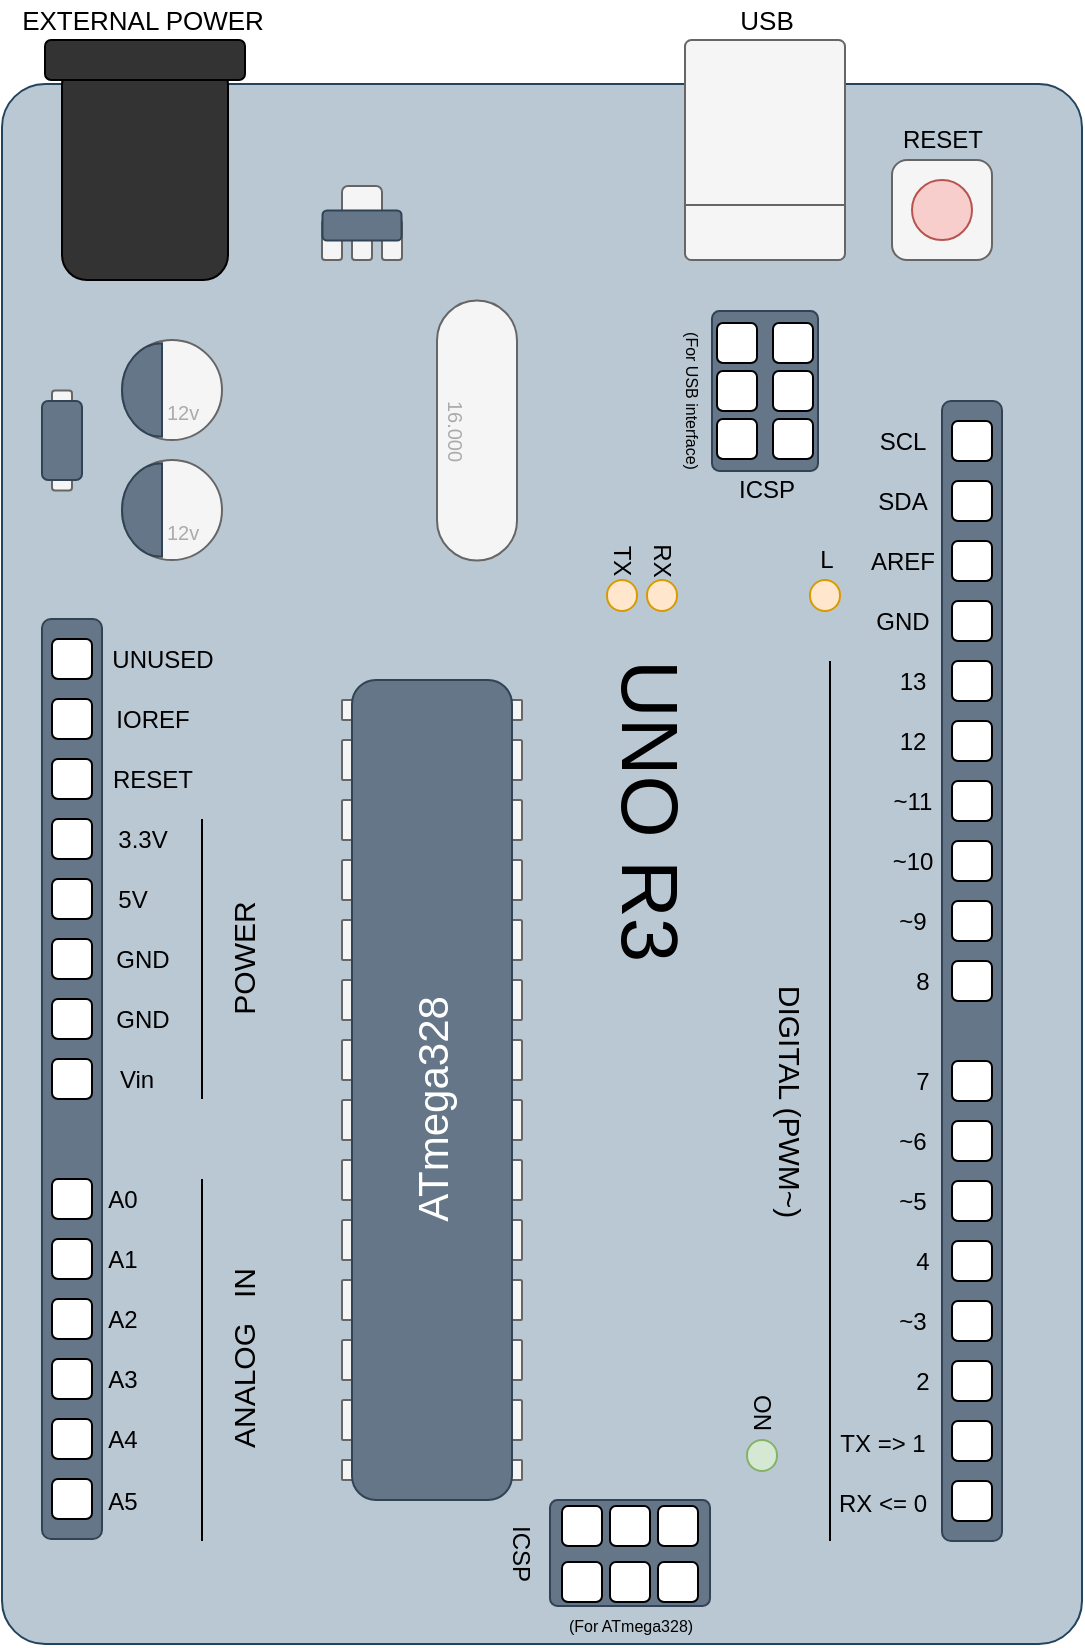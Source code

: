 <mxfile version="14.5.1" type="device"><diagram id="k2dkmCjXtMrU7aCzDy69" name="Page-1"><mxGraphModel dx="1088" dy="968" grid="1" gridSize="10" guides="1" tooltips="1" connect="1" arrows="1" fold="1" page="1" pageScale="1" pageWidth="850" pageHeight="1100" math="0" shadow="0"><root><mxCell id="0"/><mxCell id="1" parent="0"/><mxCell id="IkEHezw15xyVKnssNI84-289" value="" style="group" parent="1" vertex="1" connectable="0"><mxGeometry x="170" y="120" width="540" height="823" as="geometry"/></mxCell><mxCell id="IkEHezw15xyVKnssNI84-211" value="" style="rounded=1;whiteSpace=wrap;html=1;fillColor=#bac8d3;fontSize=25;strokeColor=#23445d;arcSize=4;" parent="IkEHezw15xyVKnssNI84-289" vertex="1"><mxGeometry y="42" width="540" height="780" as="geometry"/></mxCell><mxCell id="IkEHezw15xyVKnssNI84-111" value="" style="group" parent="IkEHezw15xyVKnssNI84-289" vertex="1" connectable="0"><mxGeometry x="385" y="200.5" width="115" height="570" as="geometry"/></mxCell><mxCell id="IkEHezw15xyVKnssNI84-42" value="RX &amp;lt;= 0" style="text;html=1;align=center;verticalAlign=middle;resizable=0;points=[];autosize=1;" parent="IkEHezw15xyVKnssNI84-111" vertex="1"><mxGeometry x="25" y="541" width="60" height="20" as="geometry"/></mxCell><mxCell id="IkEHezw15xyVKnssNI84-43" value="TX =&amp;gt; 1" style="text;html=1;align=center;verticalAlign=middle;resizable=0;points=[];autosize=1;" parent="IkEHezw15xyVKnssNI84-111" vertex="1"><mxGeometry x="25" y="511" width="60" height="20" as="geometry"/></mxCell><mxCell id="IkEHezw15xyVKnssNI84-44" value="2" style="text;html=1;align=center;verticalAlign=middle;resizable=0;points=[];autosize=1;" parent="IkEHezw15xyVKnssNI84-111" vertex="1"><mxGeometry x="65" y="480" width="20" height="20" as="geometry"/></mxCell><mxCell id="IkEHezw15xyVKnssNI84-45" value="~3" style="text;html=1;align=center;verticalAlign=middle;resizable=0;points=[];autosize=1;" parent="IkEHezw15xyVKnssNI84-111" vertex="1"><mxGeometry x="55" y="450" width="30" height="20" as="geometry"/></mxCell><mxCell id="IkEHezw15xyVKnssNI84-46" value="4" style="text;html=1;align=center;verticalAlign=middle;resizable=0;points=[];autosize=1;" parent="IkEHezw15xyVKnssNI84-111" vertex="1"><mxGeometry x="65" y="420" width="20" height="20" as="geometry"/></mxCell><mxCell id="IkEHezw15xyVKnssNI84-47" value="~5" style="text;html=1;align=center;verticalAlign=middle;resizable=0;points=[];autosize=1;" parent="IkEHezw15xyVKnssNI84-111" vertex="1"><mxGeometry x="55" y="390" width="30" height="20" as="geometry"/></mxCell><mxCell id="IkEHezw15xyVKnssNI84-48" value="~6" style="text;html=1;align=center;verticalAlign=middle;resizable=0;points=[];autosize=1;" parent="IkEHezw15xyVKnssNI84-111" vertex="1"><mxGeometry x="55" y="360" width="30" height="20" as="geometry"/></mxCell><mxCell id="IkEHezw15xyVKnssNI84-49" value="7" style="text;html=1;align=center;verticalAlign=middle;resizable=0;points=[];autosize=1;" parent="IkEHezw15xyVKnssNI84-111" vertex="1"><mxGeometry x="65" y="330" width="20" height="20" as="geometry"/></mxCell><mxCell id="IkEHezw15xyVKnssNI84-52" value="~9" style="text;html=1;align=center;verticalAlign=middle;resizable=0;points=[];autosize=1;" parent="IkEHezw15xyVKnssNI84-111" vertex="1"><mxGeometry x="55" y="250" width="30" height="20" as="geometry"/></mxCell><mxCell id="IkEHezw15xyVKnssNI84-53" value="8" style="text;html=1;align=center;verticalAlign=middle;resizable=0;points=[];autosize=1;" parent="IkEHezw15xyVKnssNI84-111" vertex="1"><mxGeometry x="65" y="280" width="20" height="20" as="geometry"/></mxCell><mxCell id="IkEHezw15xyVKnssNI84-54" value="~10" style="text;html=1;align=center;verticalAlign=middle;resizable=0;points=[];autosize=1;" parent="IkEHezw15xyVKnssNI84-111" vertex="1"><mxGeometry x="50" y="220" width="40" height="20" as="geometry"/></mxCell><mxCell id="IkEHezw15xyVKnssNI84-55" value="~11" style="text;html=1;align=center;verticalAlign=middle;resizable=0;points=[];autosize=1;" parent="IkEHezw15xyVKnssNI84-111" vertex="1"><mxGeometry x="55" y="190" width="30" height="20" as="geometry"/></mxCell><mxCell id="IkEHezw15xyVKnssNI84-56" value="12" style="text;html=1;align=center;verticalAlign=middle;resizable=0;points=[];autosize=1;" parent="IkEHezw15xyVKnssNI84-111" vertex="1"><mxGeometry x="55" y="160" width="30" height="20" as="geometry"/></mxCell><mxCell id="IkEHezw15xyVKnssNI84-57" value="13" style="text;html=1;align=center;verticalAlign=middle;resizable=0;points=[];autosize=1;" parent="IkEHezw15xyVKnssNI84-111" vertex="1"><mxGeometry x="55" y="130" width="30" height="20" as="geometry"/></mxCell><mxCell id="IkEHezw15xyVKnssNI84-58" value="AREF" style="text;html=1;align=center;verticalAlign=middle;resizable=0;points=[];autosize=1;" parent="IkEHezw15xyVKnssNI84-111" vertex="1"><mxGeometry x="40" y="70" width="50" height="20" as="geometry"/></mxCell><mxCell id="IkEHezw15xyVKnssNI84-59" value="GND" style="text;html=1;align=center;verticalAlign=middle;resizable=0;points=[];autosize=1;" parent="IkEHezw15xyVKnssNI84-111" vertex="1"><mxGeometry x="45" y="100" width="40" height="20" as="geometry"/></mxCell><mxCell id="IkEHezw15xyVKnssNI84-60" value="SDA" style="text;html=1;align=center;verticalAlign=middle;resizable=0;points=[];autosize=1;" parent="IkEHezw15xyVKnssNI84-111" vertex="1"><mxGeometry x="45" y="40" width="40" height="20" as="geometry"/></mxCell><mxCell id="IkEHezw15xyVKnssNI84-62" value="SCL" style="text;html=1;align=center;verticalAlign=middle;resizable=0;points=[];autosize=1;" parent="IkEHezw15xyVKnssNI84-111" vertex="1"><mxGeometry x="45" y="10" width="40" height="20" as="geometry"/></mxCell><mxCell id="IkEHezw15xyVKnssNI84-67" value="DIGITAL (PWM~) " style="text;html=1;align=center;verticalAlign=middle;resizable=0;points=[];autosize=1;rotation=90;fontSize=15;" parent="IkEHezw15xyVKnssNI84-111" vertex="1"><mxGeometry x="-55" y="340" width="130" height="20" as="geometry"/></mxCell><mxCell id="IkEHezw15xyVKnssNI84-95" value="" style="endArrow=none;html=1;" parent="IkEHezw15xyVKnssNI84-111" edge="1"><mxGeometry width="50" height="50" relative="1" as="geometry"><mxPoint x="29" y="130" as="sourcePoint"/><mxPoint x="29" y="570" as="targetPoint"/></mxGeometry></mxCell><mxCell id="IkEHezw15xyVKnssNI84-2" value="" style="rounded=1;whiteSpace=wrap;html=1;fillColor=#647687;strokeColor=#314354;fontColor=#ffffff;" parent="IkEHezw15xyVKnssNI84-111" vertex="1"><mxGeometry x="85" width="30" height="570" as="geometry"/></mxCell><mxCell id="IkEHezw15xyVKnssNI84-61" value="" style="rounded=1;whiteSpace=wrap;html=1;" parent="IkEHezw15xyVKnssNI84-111" vertex="1"><mxGeometry x="90" y="10" width="20" height="20" as="geometry"/></mxCell><mxCell id="IkEHezw15xyVKnssNI84-5" value="" style="rounded=1;whiteSpace=wrap;html=1;" parent="IkEHezw15xyVKnssNI84-111" vertex="1"><mxGeometry x="90" y="540" width="20" height="20" as="geometry"/></mxCell><mxCell id="IkEHezw15xyVKnssNI84-6" value="" style="rounded=1;whiteSpace=wrap;html=1;" parent="IkEHezw15xyVKnssNI84-111" vertex="1"><mxGeometry x="90" y="510" width="20" height="20" as="geometry"/></mxCell><mxCell id="IkEHezw15xyVKnssNI84-7" value="" style="rounded=1;whiteSpace=wrap;html=1;" parent="IkEHezw15xyVKnssNI84-111" vertex="1"><mxGeometry x="90" y="480" width="20" height="20" as="geometry"/></mxCell><mxCell id="IkEHezw15xyVKnssNI84-8" value="" style="rounded=1;whiteSpace=wrap;html=1;" parent="IkEHezw15xyVKnssNI84-111" vertex="1"><mxGeometry x="90" y="450" width="20" height="20" as="geometry"/></mxCell><mxCell id="IkEHezw15xyVKnssNI84-9" value="" style="rounded=1;whiteSpace=wrap;html=1;" parent="IkEHezw15xyVKnssNI84-111" vertex="1"><mxGeometry x="90" y="420" width="20" height="20" as="geometry"/></mxCell><mxCell id="IkEHezw15xyVKnssNI84-10" value="" style="rounded=1;whiteSpace=wrap;html=1;" parent="IkEHezw15xyVKnssNI84-111" vertex="1"><mxGeometry x="90" y="390" width="20" height="20" as="geometry"/></mxCell><mxCell id="IkEHezw15xyVKnssNI84-11" value="" style="rounded=1;whiteSpace=wrap;html=1;" parent="IkEHezw15xyVKnssNI84-111" vertex="1"><mxGeometry x="90" y="360" width="20" height="20" as="geometry"/></mxCell><mxCell id="IkEHezw15xyVKnssNI84-12" value="" style="rounded=1;whiteSpace=wrap;html=1;" parent="IkEHezw15xyVKnssNI84-111" vertex="1"><mxGeometry x="90" y="330" width="20" height="20" as="geometry"/></mxCell><mxCell id="IkEHezw15xyVKnssNI84-13" value="" style="rounded=1;whiteSpace=wrap;html=1;" parent="IkEHezw15xyVKnssNI84-111" vertex="1"><mxGeometry x="90" y="280" width="20" height="20" as="geometry"/></mxCell><mxCell id="IkEHezw15xyVKnssNI84-14" value="" style="rounded=1;whiteSpace=wrap;html=1;" parent="IkEHezw15xyVKnssNI84-111" vertex="1"><mxGeometry x="90" y="250" width="20" height="20" as="geometry"/></mxCell><mxCell id="IkEHezw15xyVKnssNI84-15" value="" style="rounded=1;whiteSpace=wrap;html=1;" parent="IkEHezw15xyVKnssNI84-111" vertex="1"><mxGeometry x="90" y="220" width="20" height="20" as="geometry"/></mxCell><mxCell id="IkEHezw15xyVKnssNI84-16" value="" style="rounded=1;whiteSpace=wrap;html=1;" parent="IkEHezw15xyVKnssNI84-111" vertex="1"><mxGeometry x="90" y="190" width="20" height="20" as="geometry"/></mxCell><mxCell id="IkEHezw15xyVKnssNI84-17" value="" style="rounded=1;whiteSpace=wrap;html=1;" parent="IkEHezw15xyVKnssNI84-111" vertex="1"><mxGeometry x="90" y="160" width="20" height="20" as="geometry"/></mxCell><mxCell id="IkEHezw15xyVKnssNI84-18" value="" style="rounded=1;whiteSpace=wrap;html=1;" parent="IkEHezw15xyVKnssNI84-111" vertex="1"><mxGeometry x="90" y="130" width="20" height="20" as="geometry"/></mxCell><mxCell id="IkEHezw15xyVKnssNI84-19" value="" style="rounded=1;whiteSpace=wrap;html=1;" parent="IkEHezw15xyVKnssNI84-111" vertex="1"><mxGeometry x="90" y="100" width="20" height="20" as="geometry"/></mxCell><mxCell id="IkEHezw15xyVKnssNI84-20" value="" style="rounded=1;whiteSpace=wrap;html=1;" parent="IkEHezw15xyVKnssNI84-111" vertex="1"><mxGeometry x="90" y="70" width="20" height="20" as="geometry"/></mxCell><mxCell id="IkEHezw15xyVKnssNI84-21" value="" style="rounded=1;whiteSpace=wrap;html=1;" parent="IkEHezw15xyVKnssNI84-111" vertex="1"><mxGeometry x="90" y="40" width="20" height="20" as="geometry"/></mxCell><mxCell id="IkEHezw15xyVKnssNI84-143" value="" style="group" parent="IkEHezw15xyVKnssNI84-289" vertex="1" connectable="0"><mxGeometry x="355" y="155.5" width="53" height="99" as="geometry"/></mxCell><mxCell id="IkEHezw15xyVKnssNI84-129" value="" style="rounded=1;whiteSpace=wrap;html=1;fillColor=#647687;fontSize=15;fontColor=#ffffff;strokeColor=#314354;arcSize=7;rotation=-90;" parent="IkEHezw15xyVKnssNI84-143" vertex="1"><mxGeometry x="-13.5" y="13.5" width="80" height="53" as="geometry"/></mxCell><mxCell id="IkEHezw15xyVKnssNI84-130" value="" style="rounded=1;whiteSpace=wrap;html=1;rotation=-90;" parent="IkEHezw15xyVKnssNI84-143" vertex="1"><mxGeometry x="2.5" y="54" width="20" height="20" as="geometry"/></mxCell><mxCell id="IkEHezw15xyVKnssNI84-132" value="" style="rounded=1;whiteSpace=wrap;html=1;rotation=-90;" parent="IkEHezw15xyVKnssNI84-143" vertex="1"><mxGeometry x="30.5" y="54" width="20" height="20" as="geometry"/></mxCell><mxCell id="IkEHezw15xyVKnssNI84-133" value="" style="rounded=1;whiteSpace=wrap;html=1;rotation=-90;" parent="IkEHezw15xyVKnssNI84-143" vertex="1"><mxGeometry x="2.5" y="30" width="20" height="20" as="geometry"/></mxCell><mxCell id="IkEHezw15xyVKnssNI84-135" value="" style="rounded=1;whiteSpace=wrap;html=1;rotation=-90;" parent="IkEHezw15xyVKnssNI84-143" vertex="1"><mxGeometry x="30.5" y="30" width="20" height="20" as="geometry"/></mxCell><mxCell id="IkEHezw15xyVKnssNI84-136" value="" style="rounded=1;whiteSpace=wrap;html=1;rotation=-90;" parent="IkEHezw15xyVKnssNI84-143" vertex="1"><mxGeometry x="2.5" y="6" width="20" height="20" as="geometry"/></mxCell><mxCell id="IkEHezw15xyVKnssNI84-138" value="" style="rounded=1;whiteSpace=wrap;html=1;rotation=-90;" parent="IkEHezw15xyVKnssNI84-143" vertex="1"><mxGeometry x="30.5" y="6" width="20" height="20" as="geometry"/></mxCell><mxCell id="IkEHezw15xyVKnssNI84-139" value="ICSP" style="text;html=1;align=center;verticalAlign=middle;resizable=0;points=[];autosize=1;fontSize=12;rotation=0;" parent="IkEHezw15xyVKnssNI84-143" vertex="1"><mxGeometry x="6.5" y="79" width="40" height="20" as="geometry"/></mxCell><mxCell id="IkEHezw15xyVKnssNI84-144" value="" style="group" parent="IkEHezw15xyVKnssNI84-289" vertex="1" connectable="0"><mxGeometry x="250" y="750" width="104" height="53" as="geometry"/></mxCell><mxCell id="IkEHezw15xyVKnssNI84-114" value="" style="rounded=1;whiteSpace=wrap;html=1;fillColor=#647687;fontSize=15;fontColor=#ffffff;strokeColor=#314354;arcSize=7;" parent="IkEHezw15xyVKnssNI84-144" vertex="1"><mxGeometry x="24" width="80" height="53" as="geometry"/></mxCell><mxCell id="IkEHezw15xyVKnssNI84-116" value="" style="rounded=1;whiteSpace=wrap;html=1;" parent="IkEHezw15xyVKnssNI84-144" vertex="1"><mxGeometry x="30" y="3" width="20" height="20" as="geometry"/></mxCell><mxCell id="IkEHezw15xyVKnssNI84-117" style="edgeStyle=orthogonalEdgeStyle;rounded=0;orthogonalLoop=1;jettySize=auto;html=1;exitX=0.5;exitY=1;exitDx=0;exitDy=0;fontSize=15;fontColor=#FFFFFF;" parent="IkEHezw15xyVKnssNI84-144" source="IkEHezw15xyVKnssNI84-116" target="IkEHezw15xyVKnssNI84-116" edge="1"><mxGeometry x="5" y="1" as="geometry"/></mxCell><mxCell id="IkEHezw15xyVKnssNI84-118" value="" style="rounded=1;whiteSpace=wrap;html=1;" parent="IkEHezw15xyVKnssNI84-144" vertex="1"><mxGeometry x="30" y="31" width="20" height="20" as="geometry"/></mxCell><mxCell id="IkEHezw15xyVKnssNI84-119" value="" style="rounded=1;whiteSpace=wrap;html=1;" parent="IkEHezw15xyVKnssNI84-144" vertex="1"><mxGeometry x="54" y="3" width="20" height="20" as="geometry"/></mxCell><mxCell id="IkEHezw15xyVKnssNI84-120" style="edgeStyle=orthogonalEdgeStyle;rounded=0;orthogonalLoop=1;jettySize=auto;html=1;exitX=0.5;exitY=1;exitDx=0;exitDy=0;fontSize=15;fontColor=#FFFFFF;" parent="IkEHezw15xyVKnssNI84-144" source="IkEHezw15xyVKnssNI84-119" target="IkEHezw15xyVKnssNI84-119" edge="1"><mxGeometry x="5" y="1" as="geometry"/></mxCell><mxCell id="IkEHezw15xyVKnssNI84-121" value="" style="rounded=1;whiteSpace=wrap;html=1;" parent="IkEHezw15xyVKnssNI84-144" vertex="1"><mxGeometry x="54" y="31" width="20" height="20" as="geometry"/></mxCell><mxCell id="IkEHezw15xyVKnssNI84-122" value="" style="rounded=1;whiteSpace=wrap;html=1;" parent="IkEHezw15xyVKnssNI84-144" vertex="1"><mxGeometry x="78" y="3" width="20" height="20" as="geometry"/></mxCell><mxCell id="IkEHezw15xyVKnssNI84-123" style="edgeStyle=orthogonalEdgeStyle;rounded=0;orthogonalLoop=1;jettySize=auto;html=1;exitX=0.5;exitY=1;exitDx=0;exitDy=0;fontSize=15;fontColor=#FFFFFF;" parent="IkEHezw15xyVKnssNI84-144" source="IkEHezw15xyVKnssNI84-122" target="IkEHezw15xyVKnssNI84-122" edge="1"><mxGeometry x="5" y="1" as="geometry"/></mxCell><mxCell id="IkEHezw15xyVKnssNI84-124" value="" style="rounded=1;whiteSpace=wrap;html=1;" parent="IkEHezw15xyVKnssNI84-144" vertex="1"><mxGeometry x="78" y="31" width="20" height="20" as="geometry"/></mxCell><mxCell id="IkEHezw15xyVKnssNI84-125" value="ICSP" style="text;html=1;align=center;verticalAlign=middle;resizable=0;points=[];autosize=1;fontSize=12;rotation=90;" parent="IkEHezw15xyVKnssNI84-144" vertex="1"><mxGeometry x="-10" y="16.5" width="40" height="20" as="geometry"/></mxCell><mxCell id="IkEHezw15xyVKnssNI84-145" value="" style="group" parent="IkEHezw15xyVKnssNI84-289" vertex="1" connectable="0"><mxGeometry x="440" y="60" width="60" height="70" as="geometry"/></mxCell><mxCell id="IkEHezw15xyVKnssNI84-126" value="" style="rounded=1;whiteSpace=wrap;html=1;fontSize=15;fillColor=#f5f5f5;strokeColor=#666666;fontColor=#333333;" parent="IkEHezw15xyVKnssNI84-145" vertex="1"><mxGeometry x="5" y="20" width="50" height="50" as="geometry"/></mxCell><mxCell id="IkEHezw15xyVKnssNI84-127" value="" style="rounded=1;whiteSpace=wrap;html=1;fontSize=15;arcSize=50;fillColor=#f8cecc;strokeColor=#b85450;" parent="IkEHezw15xyVKnssNI84-145" vertex="1"><mxGeometry x="15" y="30" width="30" height="30" as="geometry"/></mxCell><mxCell id="IkEHezw15xyVKnssNI84-128" value="RESET" style="text;html=1;align=center;verticalAlign=middle;resizable=0;points=[];autosize=1;fontSize=12;fontColor=#000000;" parent="IkEHezw15xyVKnssNI84-145" vertex="1"><mxGeometry width="60" height="20" as="geometry"/></mxCell><mxCell id="IkEHezw15xyVKnssNI84-146" value="(For ATmega328)" style="text;html=1;align=center;verticalAlign=middle;resizable=0;points=[];autosize=1;fontSize=8;fontColor=#000000;" parent="IkEHezw15xyVKnssNI84-289" vertex="1"><mxGeometry x="274" y="803" width="80" height="20" as="geometry"/></mxCell><mxCell id="IkEHezw15xyVKnssNI84-147" value="(For USB interface)" style="text;html=1;align=center;verticalAlign=middle;resizable=0;points=[];autosize=1;fontSize=8;fontColor=#000000;rotation=90;" parent="IkEHezw15xyVKnssNI84-289" vertex="1"><mxGeometry x="305" y="190" width="80" height="20" as="geometry"/></mxCell><mxCell id="IkEHezw15xyVKnssNI84-150" value="" style="group" parent="IkEHezw15xyVKnssNI84-289" vertex="1" connectable="0"><mxGeometry x="20" y="309.5" width="110" height="461" as="geometry"/></mxCell><mxCell id="IkEHezw15xyVKnssNI84-69" value="" style="rounded=1;whiteSpace=wrap;html=1;fillColor=#647687;strokeColor=#314354;fontColor=#ffffff;" parent="IkEHezw15xyVKnssNI84-150" vertex="1"><mxGeometry width="30" height="460" as="geometry"/></mxCell><mxCell id="IkEHezw15xyVKnssNI84-71" value="" style="rounded=1;whiteSpace=wrap;html=1;" parent="IkEHezw15xyVKnssNI84-150" vertex="1"><mxGeometry x="5" y="430" width="20" height="20" as="geometry"/></mxCell><mxCell id="IkEHezw15xyVKnssNI84-72" value="" style="rounded=1;whiteSpace=wrap;html=1;" parent="IkEHezw15xyVKnssNI84-150" vertex="1"><mxGeometry x="5" y="400" width="20" height="20" as="geometry"/></mxCell><mxCell id="IkEHezw15xyVKnssNI84-73" value="" style="rounded=1;whiteSpace=wrap;html=1;" parent="IkEHezw15xyVKnssNI84-150" vertex="1"><mxGeometry x="5" y="370" width="20" height="20" as="geometry"/></mxCell><mxCell id="IkEHezw15xyVKnssNI84-74" value="" style="rounded=1;whiteSpace=wrap;html=1;" parent="IkEHezw15xyVKnssNI84-150" vertex="1"><mxGeometry x="5" y="340" width="20" height="20" as="geometry"/></mxCell><mxCell id="IkEHezw15xyVKnssNI84-75" value="" style="rounded=1;whiteSpace=wrap;html=1;" parent="IkEHezw15xyVKnssNI84-150" vertex="1"><mxGeometry x="5" y="310" width="20" height="20" as="geometry"/></mxCell><mxCell id="IkEHezw15xyVKnssNI84-76" value="" style="rounded=1;whiteSpace=wrap;html=1;" parent="IkEHezw15xyVKnssNI84-150" vertex="1"><mxGeometry x="5" y="280" width="20" height="20" as="geometry"/></mxCell><mxCell id="IkEHezw15xyVKnssNI84-78" value="" style="rounded=1;whiteSpace=wrap;html=1;" parent="IkEHezw15xyVKnssNI84-150" vertex="1"><mxGeometry x="5" y="220" width="20" height="20" as="geometry"/></mxCell><mxCell id="IkEHezw15xyVKnssNI84-79" value="" style="rounded=1;whiteSpace=wrap;html=1;" parent="IkEHezw15xyVKnssNI84-150" vertex="1"><mxGeometry x="5" y="190" width="20" height="20" as="geometry"/></mxCell><mxCell id="IkEHezw15xyVKnssNI84-80" value="" style="rounded=1;whiteSpace=wrap;html=1;" parent="IkEHezw15xyVKnssNI84-150" vertex="1"><mxGeometry x="5" y="160" width="20" height="20" as="geometry"/></mxCell><mxCell id="IkEHezw15xyVKnssNI84-81" value="" style="rounded=1;whiteSpace=wrap;html=1;" parent="IkEHezw15xyVKnssNI84-150" vertex="1"><mxGeometry x="5" y="130" width="20" height="20" as="geometry"/></mxCell><mxCell id="IkEHezw15xyVKnssNI84-82" value="" style="rounded=1;whiteSpace=wrap;html=1;" parent="IkEHezw15xyVKnssNI84-150" vertex="1"><mxGeometry x="5" y="100" width="20" height="20" as="geometry"/></mxCell><mxCell id="IkEHezw15xyVKnssNI84-83" value="" style="rounded=1;whiteSpace=wrap;html=1;" parent="IkEHezw15xyVKnssNI84-150" vertex="1"><mxGeometry x="5" y="70" width="20" height="20" as="geometry"/></mxCell><mxCell id="IkEHezw15xyVKnssNI84-84" value="" style="rounded=1;whiteSpace=wrap;html=1;" parent="IkEHezw15xyVKnssNI84-150" vertex="1"><mxGeometry x="5" y="40" width="20" height="20" as="geometry"/></mxCell><mxCell id="IkEHezw15xyVKnssNI84-85" value="" style="rounded=1;whiteSpace=wrap;html=1;" parent="IkEHezw15xyVKnssNI84-150" vertex="1"><mxGeometry x="5" y="10" width="20" height="20" as="geometry"/></mxCell><mxCell id="IkEHezw15xyVKnssNI84-88" value="A5" style="text;html=1;align=center;verticalAlign=middle;resizable=0;points=[];autosize=1;" parent="IkEHezw15xyVKnssNI84-150" vertex="1"><mxGeometry x="25" y="431" width="30" height="20" as="geometry"/></mxCell><mxCell id="IkEHezw15xyVKnssNI84-89" value="A4" style="text;html=1;align=center;verticalAlign=middle;resizable=0;points=[];autosize=1;" parent="IkEHezw15xyVKnssNI84-150" vertex="1"><mxGeometry x="25" y="400" width="30" height="20" as="geometry"/></mxCell><mxCell id="IkEHezw15xyVKnssNI84-90" value="A3" style="text;html=1;align=center;verticalAlign=middle;resizable=0;points=[];autosize=1;" parent="IkEHezw15xyVKnssNI84-150" vertex="1"><mxGeometry x="25" y="370" width="30" height="20" as="geometry"/></mxCell><mxCell id="IkEHezw15xyVKnssNI84-91" value="A2" style="text;html=1;align=center;verticalAlign=middle;resizable=0;points=[];autosize=1;" parent="IkEHezw15xyVKnssNI84-150" vertex="1"><mxGeometry x="25" y="340" width="30" height="20" as="geometry"/></mxCell><mxCell id="IkEHezw15xyVKnssNI84-92" value="A1" style="text;html=1;align=center;verticalAlign=middle;resizable=0;points=[];autosize=1;" parent="IkEHezw15xyVKnssNI84-150" vertex="1"><mxGeometry x="25" y="310" width="30" height="20" as="geometry"/></mxCell><mxCell id="IkEHezw15xyVKnssNI84-93" value="A0" style="text;html=1;align=center;verticalAlign=middle;resizable=0;points=[];autosize=1;" parent="IkEHezw15xyVKnssNI84-150" vertex="1"><mxGeometry x="25" y="280" width="30" height="20" as="geometry"/></mxCell><mxCell id="IkEHezw15xyVKnssNI84-94" value="ANALOG &amp;nbsp; IN" style="text;html=1;align=center;verticalAlign=middle;resizable=0;points=[];autosize=1;rotation=-90;fontSize=15;" parent="IkEHezw15xyVKnssNI84-150" vertex="1"><mxGeometry x="45" y="360" width="110" height="20" as="geometry"/></mxCell><mxCell id="IkEHezw15xyVKnssNI84-96" value="" style="endArrow=none;html=1;" parent="IkEHezw15xyVKnssNI84-150" edge="1"><mxGeometry width="50" height="50" as="geometry"><mxPoint x="80" y="280" as="sourcePoint"/><mxPoint x="80" y="461" as="targetPoint"/></mxGeometry></mxCell><mxCell id="IkEHezw15xyVKnssNI84-97" value="Vin" style="text;html=1;align=center;verticalAlign=middle;resizable=0;points=[];autosize=1;" parent="IkEHezw15xyVKnssNI84-150" vertex="1"><mxGeometry x="32" y="220" width="30" height="20" as="geometry"/></mxCell><mxCell id="IkEHezw15xyVKnssNI84-100" value="GND" style="text;html=1;align=center;verticalAlign=middle;resizable=0;points=[];autosize=1;" parent="IkEHezw15xyVKnssNI84-150" vertex="1"><mxGeometry x="30" y="190" width="40" height="20" as="geometry"/></mxCell><mxCell id="IkEHezw15xyVKnssNI84-101" value="GND" style="text;html=1;align=center;verticalAlign=middle;resizable=0;points=[];autosize=1;" parent="IkEHezw15xyVKnssNI84-150" vertex="1"><mxGeometry x="30" y="160" width="40" height="20" as="geometry"/></mxCell><mxCell id="IkEHezw15xyVKnssNI84-102" value="5V" style="text;html=1;align=center;verticalAlign=middle;resizable=0;points=[];autosize=1;" parent="IkEHezw15xyVKnssNI84-150" vertex="1"><mxGeometry x="30" y="130" width="30" height="20" as="geometry"/></mxCell><mxCell id="IkEHezw15xyVKnssNI84-103" value="3.3V" style="text;html=1;align=center;verticalAlign=middle;resizable=0;points=[];autosize=1;" parent="IkEHezw15xyVKnssNI84-150" vertex="1"><mxGeometry x="30" y="100" width="40" height="20" as="geometry"/></mxCell><mxCell id="IkEHezw15xyVKnssNI84-104" value="RESET" style="text;html=1;align=center;verticalAlign=middle;resizable=0;points=[];autosize=1;" parent="IkEHezw15xyVKnssNI84-150" vertex="1"><mxGeometry x="25" y="70" width="60" height="20" as="geometry"/></mxCell><mxCell id="IkEHezw15xyVKnssNI84-105" value="IOREF" style="text;html=1;align=center;verticalAlign=middle;resizable=0;points=[];autosize=1;" parent="IkEHezw15xyVKnssNI84-150" vertex="1"><mxGeometry x="30" y="40" width="50" height="20" as="geometry"/></mxCell><mxCell id="IkEHezw15xyVKnssNI84-107" value="" style="endArrow=none;html=1;" parent="IkEHezw15xyVKnssNI84-150" edge="1"><mxGeometry width="50" height="50" as="geometry"><mxPoint x="80" y="100" as="sourcePoint"/><mxPoint x="80" y="240" as="targetPoint"/></mxGeometry></mxCell><mxCell id="IkEHezw15xyVKnssNI84-108" value="POWER" style="text;html=1;align=center;verticalAlign=middle;resizable=0;points=[];autosize=1;rotation=-90;fontSize=15;" parent="IkEHezw15xyVKnssNI84-150" vertex="1"><mxGeometry x="65" y="160" width="70" height="20" as="geometry"/></mxCell><mxCell id="IkEHezw15xyVKnssNI84-149" value="UNUSED" style="text;html=1;align=center;verticalAlign=middle;resizable=0;points=[];autosize=1;" parent="IkEHezw15xyVKnssNI84-150" vertex="1"><mxGeometry x="25" y="10" width="70" height="20" as="geometry"/></mxCell><mxCell id="IkEHezw15xyVKnssNI84-207" value="" style="group" parent="IkEHezw15xyVKnssNI84-289" vertex="1" connectable="0"><mxGeometry x="170" y="340" width="90" height="410" as="geometry"/></mxCell><mxCell id="IkEHezw15xyVKnssNI84-156" value="" style="rounded=1;whiteSpace=wrap;html=1;fillColor=#f5f5f5;fontSize=8;fontColor=#333333;strokeColor=#666666;arcSize=4;" parent="IkEHezw15xyVKnssNI84-207" vertex="1"><mxGeometry y="10" width="90" height="10" as="geometry"/></mxCell><mxCell id="IkEHezw15xyVKnssNI84-190" value="" style="rounded=1;whiteSpace=wrap;html=1;fillColor=#f5f5f5;fontSize=8;fontColor=#333333;strokeColor=#666666;arcSize=4;" parent="IkEHezw15xyVKnssNI84-207" vertex="1"><mxGeometry y="390" width="90" height="10" as="geometry"/></mxCell><mxCell id="IkEHezw15xyVKnssNI84-194" value="" style="rounded=1;whiteSpace=wrap;html=1;fillColor=#f5f5f5;fontSize=8;fontColor=#333333;strokeColor=#666666;arcSize=4;" parent="IkEHezw15xyVKnssNI84-207" vertex="1"><mxGeometry y="30" width="90" height="20" as="geometry"/></mxCell><mxCell id="IkEHezw15xyVKnssNI84-195" value="" style="rounded=1;whiteSpace=wrap;html=1;fillColor=#f5f5f5;fontSize=8;fontColor=#333333;strokeColor=#666666;arcSize=4;" parent="IkEHezw15xyVKnssNI84-207" vertex="1"><mxGeometry y="60" width="90" height="20" as="geometry"/></mxCell><mxCell id="IkEHezw15xyVKnssNI84-196" value="" style="rounded=1;whiteSpace=wrap;html=1;fillColor=#f5f5f5;fontSize=8;fontColor=#333333;strokeColor=#666666;arcSize=4;" parent="IkEHezw15xyVKnssNI84-207" vertex="1"><mxGeometry y="90" width="90" height="20" as="geometry"/></mxCell><mxCell id="IkEHezw15xyVKnssNI84-197" value="" style="rounded=1;whiteSpace=wrap;html=1;fillColor=#f5f5f5;fontSize=8;fontColor=#333333;strokeColor=#666666;arcSize=4;" parent="IkEHezw15xyVKnssNI84-207" vertex="1"><mxGeometry y="120" width="90" height="20" as="geometry"/></mxCell><mxCell id="IkEHezw15xyVKnssNI84-198" value="" style="rounded=1;whiteSpace=wrap;html=1;fillColor=#f5f5f5;fontSize=8;fontColor=#333333;strokeColor=#666666;arcSize=4;" parent="IkEHezw15xyVKnssNI84-207" vertex="1"><mxGeometry y="150" width="90" height="20" as="geometry"/></mxCell><mxCell id="IkEHezw15xyVKnssNI84-199" value="" style="rounded=1;whiteSpace=wrap;html=1;fillColor=#f5f5f5;fontSize=8;fontColor=#333333;strokeColor=#666666;arcSize=4;" parent="IkEHezw15xyVKnssNI84-207" vertex="1"><mxGeometry y="180" width="90" height="20" as="geometry"/></mxCell><mxCell id="IkEHezw15xyVKnssNI84-200" value="" style="rounded=1;whiteSpace=wrap;html=1;fillColor=#f5f5f5;fontSize=8;fontColor=#333333;strokeColor=#666666;arcSize=4;" parent="IkEHezw15xyVKnssNI84-207" vertex="1"><mxGeometry y="210" width="90" height="20" as="geometry"/></mxCell><mxCell id="IkEHezw15xyVKnssNI84-201" value="" style="rounded=1;whiteSpace=wrap;html=1;fillColor=#f5f5f5;fontSize=8;fontColor=#333333;strokeColor=#666666;arcSize=4;" parent="IkEHezw15xyVKnssNI84-207" vertex="1"><mxGeometry y="240" width="90" height="20" as="geometry"/></mxCell><mxCell id="IkEHezw15xyVKnssNI84-202" value="" style="rounded=1;whiteSpace=wrap;html=1;fillColor=#f5f5f5;fontSize=8;fontColor=#333333;strokeColor=#666666;arcSize=4;" parent="IkEHezw15xyVKnssNI84-207" vertex="1"><mxGeometry y="270" width="90" height="20" as="geometry"/></mxCell><mxCell id="IkEHezw15xyVKnssNI84-203" value="" style="rounded=1;whiteSpace=wrap;html=1;fillColor=#f5f5f5;fontSize=8;fontColor=#333333;strokeColor=#666666;arcSize=4;" parent="IkEHezw15xyVKnssNI84-207" vertex="1"><mxGeometry y="300" width="90" height="20" as="geometry"/></mxCell><mxCell id="IkEHezw15xyVKnssNI84-204" value="" style="rounded=1;whiteSpace=wrap;html=1;fillColor=#f5f5f5;fontSize=8;fontColor=#333333;strokeColor=#666666;arcSize=4;" parent="IkEHezw15xyVKnssNI84-207" vertex="1"><mxGeometry y="330" width="90" height="20" as="geometry"/></mxCell><mxCell id="IkEHezw15xyVKnssNI84-205" value="" style="rounded=1;whiteSpace=wrap;html=1;fillColor=#f5f5f5;fontSize=8;fontColor=#333333;strokeColor=#666666;arcSize=4;" parent="IkEHezw15xyVKnssNI84-207" vertex="1"><mxGeometry y="360" width="90" height="20" as="geometry"/></mxCell><mxCell id="IkEHezw15xyVKnssNI84-110" value="" style="rounded=1;whiteSpace=wrap;html=1;strokeColor=#314354;fontColor=#ffffff;fillColor=#647687;" parent="IkEHezw15xyVKnssNI84-207" vertex="1"><mxGeometry x="5" width="80" height="410" as="geometry"/></mxCell><mxCell id="IkEHezw15xyVKnssNI84-113" value="ATmega328" style="text;html=1;align=center;verticalAlign=middle;resizable=0;points=[];autosize=1;rotation=-90;fontColor=#FFFFFF;fontSize=21;" parent="IkEHezw15xyVKnssNI84-207" vertex="1"><mxGeometry x="-20" y="200" width="130" height="30" as="geometry"/></mxCell><mxCell id="IkEHezw15xyVKnssNI84-208" value="UNO R3" style="text;html=1;align=center;verticalAlign=middle;resizable=0;points=[];autosize=1;fontSize=40;fontColor=#000000;rotation=90;" parent="IkEHezw15xyVKnssNI84-289" vertex="1"><mxGeometry x="240" y="380" width="170" height="50" as="geometry"/></mxCell><mxCell id="IkEHezw15xyVKnssNI84-212" value="" style="group" parent="IkEHezw15xyVKnssNI84-289" vertex="1" connectable="0"><mxGeometry width="140" height="140" as="geometry"/></mxCell><mxCell id="IkEHezw15xyVKnssNI84-154" value="" style="rounded=1;whiteSpace=wrap;html=1;fillColor=#333333;fontSize=8;fontColor=#000000;" parent="IkEHezw15xyVKnssNI84-212" vertex="1"><mxGeometry x="30" y="30" width="83" height="110" as="geometry"/></mxCell><mxCell id="IkEHezw15xyVKnssNI84-151" value="" style="rounded=1;whiteSpace=wrap;html=1;fillColor=#333333;fontSize=8;fontColor=#000000;" parent="IkEHezw15xyVKnssNI84-212" vertex="1"><mxGeometry x="21.5" y="20" width="100" height="20" as="geometry"/></mxCell><mxCell id="IkEHezw15xyVKnssNI84-155" value="EXTERNAL POWER" style="text;html=1;align=center;verticalAlign=middle;resizable=0;points=[];autosize=1;fontSize=13;fontColor=#000000;" parent="IkEHezw15xyVKnssNI84-212" vertex="1"><mxGeometry width="140" height="20" as="geometry"/></mxCell><mxCell id="IkEHezw15xyVKnssNI84-213" value="" style="group" parent="IkEHezw15xyVKnssNI84-289" vertex="1" connectable="0"><mxGeometry x="341.5" width="80" height="130" as="geometry"/></mxCell><mxCell id="IkEHezw15xyVKnssNI84-152" value="" style="rounded=1;whiteSpace=wrap;html=1;fillColor=#f5f5f5;fontSize=8;fontColor=#333333;strokeColor=#666666;arcSize=4;" parent="IkEHezw15xyVKnssNI84-213" vertex="1"><mxGeometry y="20" width="80" height="110" as="geometry"/></mxCell><mxCell id="IkEHezw15xyVKnssNI84-153" value="USB" style="text;html=1;align=center;verticalAlign=middle;resizable=0;points=[];autosize=1;fontSize=13;fontColor=#000000;" parent="IkEHezw15xyVKnssNI84-213" vertex="1"><mxGeometry x="20" width="40" height="20" as="geometry"/></mxCell><mxCell id="IkEHezw15xyVKnssNI84-260" value="" style="endArrow=none;html=1;fontSize=40;fontColor=#ABABAB;entryX=1;entryY=0.75;entryDx=0;entryDy=0;exitX=0;exitY=0.75;exitDx=0;exitDy=0;fillColor=#f5f5f5;strokeColor=#666666;" parent="IkEHezw15xyVKnssNI84-213" source="IkEHezw15xyVKnssNI84-152" target="IkEHezw15xyVKnssNI84-152" edge="1"><mxGeometry width="50" height="50" relative="1" as="geometry"><mxPoint x="-31.5" y="400" as="sourcePoint"/><mxPoint x="18.5" y="350" as="targetPoint"/></mxGeometry></mxCell><mxCell id="IkEHezw15xyVKnssNI84-216" value="&amp;nbsp;&lt;font size=&quot;1&quot;&gt;12v&lt;/font&gt;" style="ellipse;whiteSpace=wrap;html=1;fillColor=#f5f5f5;fontSize=40;strokeColor=#666666;fontColor=#ABABAB;" parent="IkEHezw15xyVKnssNI84-289" vertex="1"><mxGeometry x="60" y="230" width="50" height="50" as="geometry"/></mxCell><mxCell id="IkEHezw15xyVKnssNI84-252" value="" style="rounded=1;whiteSpace=wrap;html=1;fillColor=#f5f5f5;fontSize=40;fontColor=#333333;strokeColor=#666666;" parent="IkEHezw15xyVKnssNI84-289" vertex="1"><mxGeometry x="25" y="195.25" width="10" height="50" as="geometry"/></mxCell><mxCell id="IkEHezw15xyVKnssNI84-251" value="" style="rounded=1;whiteSpace=wrap;html=1;fillColor=#647687;fontSize=40;fontColor=#ffffff;strokeColor=#314354;" parent="IkEHezw15xyVKnssNI84-289" vertex="1"><mxGeometry x="20" y="200.5" width="20" height="39.5" as="geometry"/></mxCell><mxCell id="IkEHezw15xyVKnssNI84-253" value="&lt;font size=&quot;1&quot;&gt;16.000&lt;br&gt;&lt;/font&gt;" style="rounded=1;whiteSpace=wrap;html=1;fillColor=#f5f5f5;fontSize=40;strokeColor=#666666;arcSize=50;rotation=90;fontColor=#ABABAB;" parent="IkEHezw15xyVKnssNI84-289" vertex="1"><mxGeometry x="172.5" y="195.25" width="130" height="40" as="geometry"/></mxCell><mxCell id="IkEHezw15xyVKnssNI84-254" value="" style="rounded=1;whiteSpace=wrap;html=1;fillColor=#f5f5f5;fontSize=40;fontColor=#333333;strokeColor=#666666;" parent="IkEHezw15xyVKnssNI84-289" vertex="1"><mxGeometry x="160" y="110" width="10" height="20" as="geometry"/></mxCell><mxCell id="IkEHezw15xyVKnssNI84-257" value="" style="rounded=1;whiteSpace=wrap;html=1;fillColor=#f5f5f5;fontSize=40;fontColor=#333333;strokeColor=#666666;" parent="IkEHezw15xyVKnssNI84-289" vertex="1"><mxGeometry x="175" y="110" width="10" height="20" as="geometry"/></mxCell><mxCell id="IkEHezw15xyVKnssNI84-258" value="" style="rounded=1;whiteSpace=wrap;html=1;fillColor=#f5f5f5;fontSize=40;fontColor=#333333;strokeColor=#666666;" parent="IkEHezw15xyVKnssNI84-289" vertex="1"><mxGeometry x="190" y="110" width="10" height="20" as="geometry"/></mxCell><mxCell id="IkEHezw15xyVKnssNI84-259" value="" style="rounded=1;whiteSpace=wrap;html=1;fillColor=#f5f5f5;fontSize=40;fontColor=#333333;strokeColor=#666666;" parent="IkEHezw15xyVKnssNI84-289" vertex="1"><mxGeometry x="170" y="93" width="20" height="20" as="geometry"/></mxCell><mxCell id="IkEHezw15xyVKnssNI84-255" value="" style="rounded=1;whiteSpace=wrap;html=1;fillColor=#647687;fontSize=40;fontColor=#ffffff;strokeColor=#314354;rotation=90;" parent="IkEHezw15xyVKnssNI84-289" vertex="1"><mxGeometry x="172.5" y="93" width="15" height="39.5" as="geometry"/></mxCell><mxCell id="IkEHezw15xyVKnssNI84-270" value="" style="group" parent="IkEHezw15xyVKnssNI84-289" vertex="1" connectable="0"><mxGeometry x="401.5" y="270" width="20" height="35.5" as="geometry"/></mxCell><mxCell id="IkEHezw15xyVKnssNI84-262" value="" style="rounded=1;whiteSpace=wrap;html=1;fillColor=#ffe6cc;fontSize=40;strokeColor=#d79b00;arcSize=50;" parent="IkEHezw15xyVKnssNI84-270" vertex="1"><mxGeometry x="2.5" y="20" width="15" height="15.5" as="geometry"/></mxCell><mxCell id="IkEHezw15xyVKnssNI84-264" value="L" style="text;html=1;align=center;verticalAlign=middle;resizable=0;points=[];autosize=1;fontSize=12;" parent="IkEHezw15xyVKnssNI84-270" vertex="1"><mxGeometry width="20" height="20" as="geometry"/></mxCell><mxCell id="IkEHezw15xyVKnssNI84-274" value="" style="group" parent="IkEHezw15xyVKnssNI84-289" vertex="1" connectable="0"><mxGeometry x="300" y="270" width="25" height="35.5" as="geometry"/></mxCell><mxCell id="IkEHezw15xyVKnssNI84-275" value="" style="rounded=1;whiteSpace=wrap;html=1;fillColor=#ffe6cc;fontSize=40;strokeColor=#d79b00;arcSize=50;" parent="IkEHezw15xyVKnssNI84-274" vertex="1"><mxGeometry x="2.5" y="20" width="15" height="15.5" as="geometry"/></mxCell><mxCell id="IkEHezw15xyVKnssNI84-276" value="TX" style="text;html=1;align=center;verticalAlign=middle;resizable=0;points=[];autosize=1;fontSize=12;rotation=90;" parent="IkEHezw15xyVKnssNI84-274" vertex="1"><mxGeometry x="-5" width="30" height="20" as="geometry"/></mxCell><mxCell id="IkEHezw15xyVKnssNI84-277" value="" style="group" parent="IkEHezw15xyVKnssNI84-289" vertex="1" connectable="0"><mxGeometry x="320" y="270" width="25" height="35.5" as="geometry"/></mxCell><mxCell id="IkEHezw15xyVKnssNI84-278" value="" style="rounded=1;whiteSpace=wrap;html=1;fillColor=#ffe6cc;fontSize=40;strokeColor=#d79b00;arcSize=50;" parent="IkEHezw15xyVKnssNI84-277" vertex="1"><mxGeometry x="2.5" y="20" width="15" height="15.5" as="geometry"/></mxCell><mxCell id="IkEHezw15xyVKnssNI84-279" value="RX" style="text;html=1;align=center;verticalAlign=middle;resizable=0;points=[];autosize=1;fontSize=12;rotation=90;" parent="IkEHezw15xyVKnssNI84-277" vertex="1"><mxGeometry x="-5" width="30" height="20" as="geometry"/></mxCell><mxCell id="IkEHezw15xyVKnssNI84-280" value="" style="group" parent="IkEHezw15xyVKnssNI84-289" vertex="1" connectable="0"><mxGeometry x="370" y="700" width="25" height="35.5" as="geometry"/></mxCell><mxCell id="IkEHezw15xyVKnssNI84-281" value="" style="rounded=1;whiteSpace=wrap;html=1;fillColor=#d5e8d4;fontSize=40;strokeColor=#82b366;arcSize=50;" parent="IkEHezw15xyVKnssNI84-280" vertex="1"><mxGeometry x="2.5" y="20" width="15" height="15.5" as="geometry"/></mxCell><mxCell id="IkEHezw15xyVKnssNI84-282" value="ON" style="text;html=1;align=center;verticalAlign=middle;resizable=0;points=[];autosize=1;fontSize=12;rotation=90;" parent="IkEHezw15xyVKnssNI84-280" vertex="1"><mxGeometry x="-5" y="-4" width="30" height="20" as="geometry"/></mxCell><mxCell id="IkEHezw15xyVKnssNI84-286" value="" style="verticalLabelPosition=bottom;verticalAlign=top;html=1;shape=mxgraph.basic.half_circle;fillColor=#647687;fontSize=12;fontColor=#ffffff;rotation=90;strokeColor=#314354;" parent="IkEHezw15xyVKnssNI84-289" vertex="1"><mxGeometry x="46.58" y="245" width="46.84" height="20" as="geometry"/></mxCell><mxCell id="IkEHezw15xyVKnssNI84-287" value="&amp;nbsp;&lt;font size=&quot;1&quot;&gt;12v&lt;/font&gt;" style="ellipse;whiteSpace=wrap;html=1;fillColor=#f5f5f5;fontSize=40;strokeColor=#666666;fontColor=#ABABAB;" parent="IkEHezw15xyVKnssNI84-289" vertex="1"><mxGeometry x="60" y="170" width="50" height="50" as="geometry"/></mxCell><mxCell id="IkEHezw15xyVKnssNI84-288" value="" style="verticalLabelPosition=bottom;verticalAlign=top;html=1;shape=mxgraph.basic.half_circle;fillColor=#647687;fontSize=12;fontColor=#ffffff;rotation=90;strokeColor=#314354;" parent="IkEHezw15xyVKnssNI84-289" vertex="1"><mxGeometry x="46.58" y="185" width="46.84" height="20" as="geometry"/></mxCell></root></mxGraphModel></diagram></mxfile>
